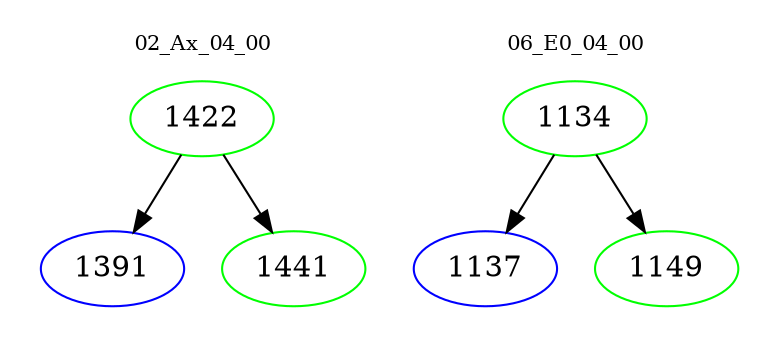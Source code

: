 digraph{
subgraph cluster_0 {
color = white
label = "02_Ax_04_00";
fontsize=10;
T0_1422 [label="1422", color="green"]
T0_1422 -> T0_1391 [color="black"]
T0_1391 [label="1391", color="blue"]
T0_1422 -> T0_1441 [color="black"]
T0_1441 [label="1441", color="green"]
}
subgraph cluster_1 {
color = white
label = "06_E0_04_00";
fontsize=10;
T1_1134 [label="1134", color="green"]
T1_1134 -> T1_1137 [color="black"]
T1_1137 [label="1137", color="blue"]
T1_1134 -> T1_1149 [color="black"]
T1_1149 [label="1149", color="green"]
}
}
